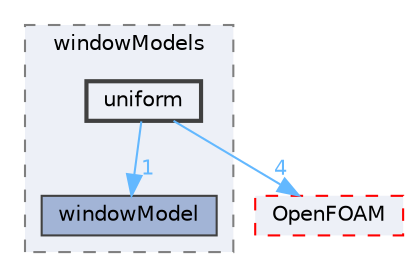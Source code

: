 digraph "src/randomProcesses/windowModels/uniform"
{
 // LATEX_PDF_SIZE
  bgcolor="transparent";
  edge [fontname=Helvetica,fontsize=10,labelfontname=Helvetica,labelfontsize=10];
  node [fontname=Helvetica,fontsize=10,shape=box,height=0.2,width=0.4];
  compound=true
  subgraph clusterdir_b8f1823f9c5a8389ffb5d2d4a123a4f8 {
    graph [ bgcolor="#edf0f7", pencolor="grey50", label="windowModels", fontname=Helvetica,fontsize=10 style="filled,dashed", URL="dir_b8f1823f9c5a8389ffb5d2d4a123a4f8.html",tooltip=""]
  dir_ae624276149371466c4f58c00ff60b00 [label="windowModel", fillcolor="#a2b4d6", color="grey25", style="filled", URL="dir_ae624276149371466c4f58c00ff60b00.html",tooltip=""];
  dir_0e70afe7fc2c094d2a58d1859b363063 [label="uniform", fillcolor="#edf0f7", color="grey25", style="filled,bold", URL="dir_0e70afe7fc2c094d2a58d1859b363063.html",tooltip=""];
  }
  dir_c5473ff19b20e6ec4dfe5c310b3778a8 [label="OpenFOAM", fillcolor="#edf0f7", color="red", style="filled,dashed", URL="dir_c5473ff19b20e6ec4dfe5c310b3778a8.html",tooltip=""];
  dir_0e70afe7fc2c094d2a58d1859b363063->dir_ae624276149371466c4f58c00ff60b00 [headlabel="1", labeldistance=1.5 headhref="dir_004202_004408.html" href="dir_004202_004408.html" color="steelblue1" fontcolor="steelblue1"];
  dir_0e70afe7fc2c094d2a58d1859b363063->dir_c5473ff19b20e6ec4dfe5c310b3778a8 [headlabel="4", labeldistance=1.5 headhref="dir_004202_002695.html" href="dir_004202_002695.html" color="steelblue1" fontcolor="steelblue1"];
}
